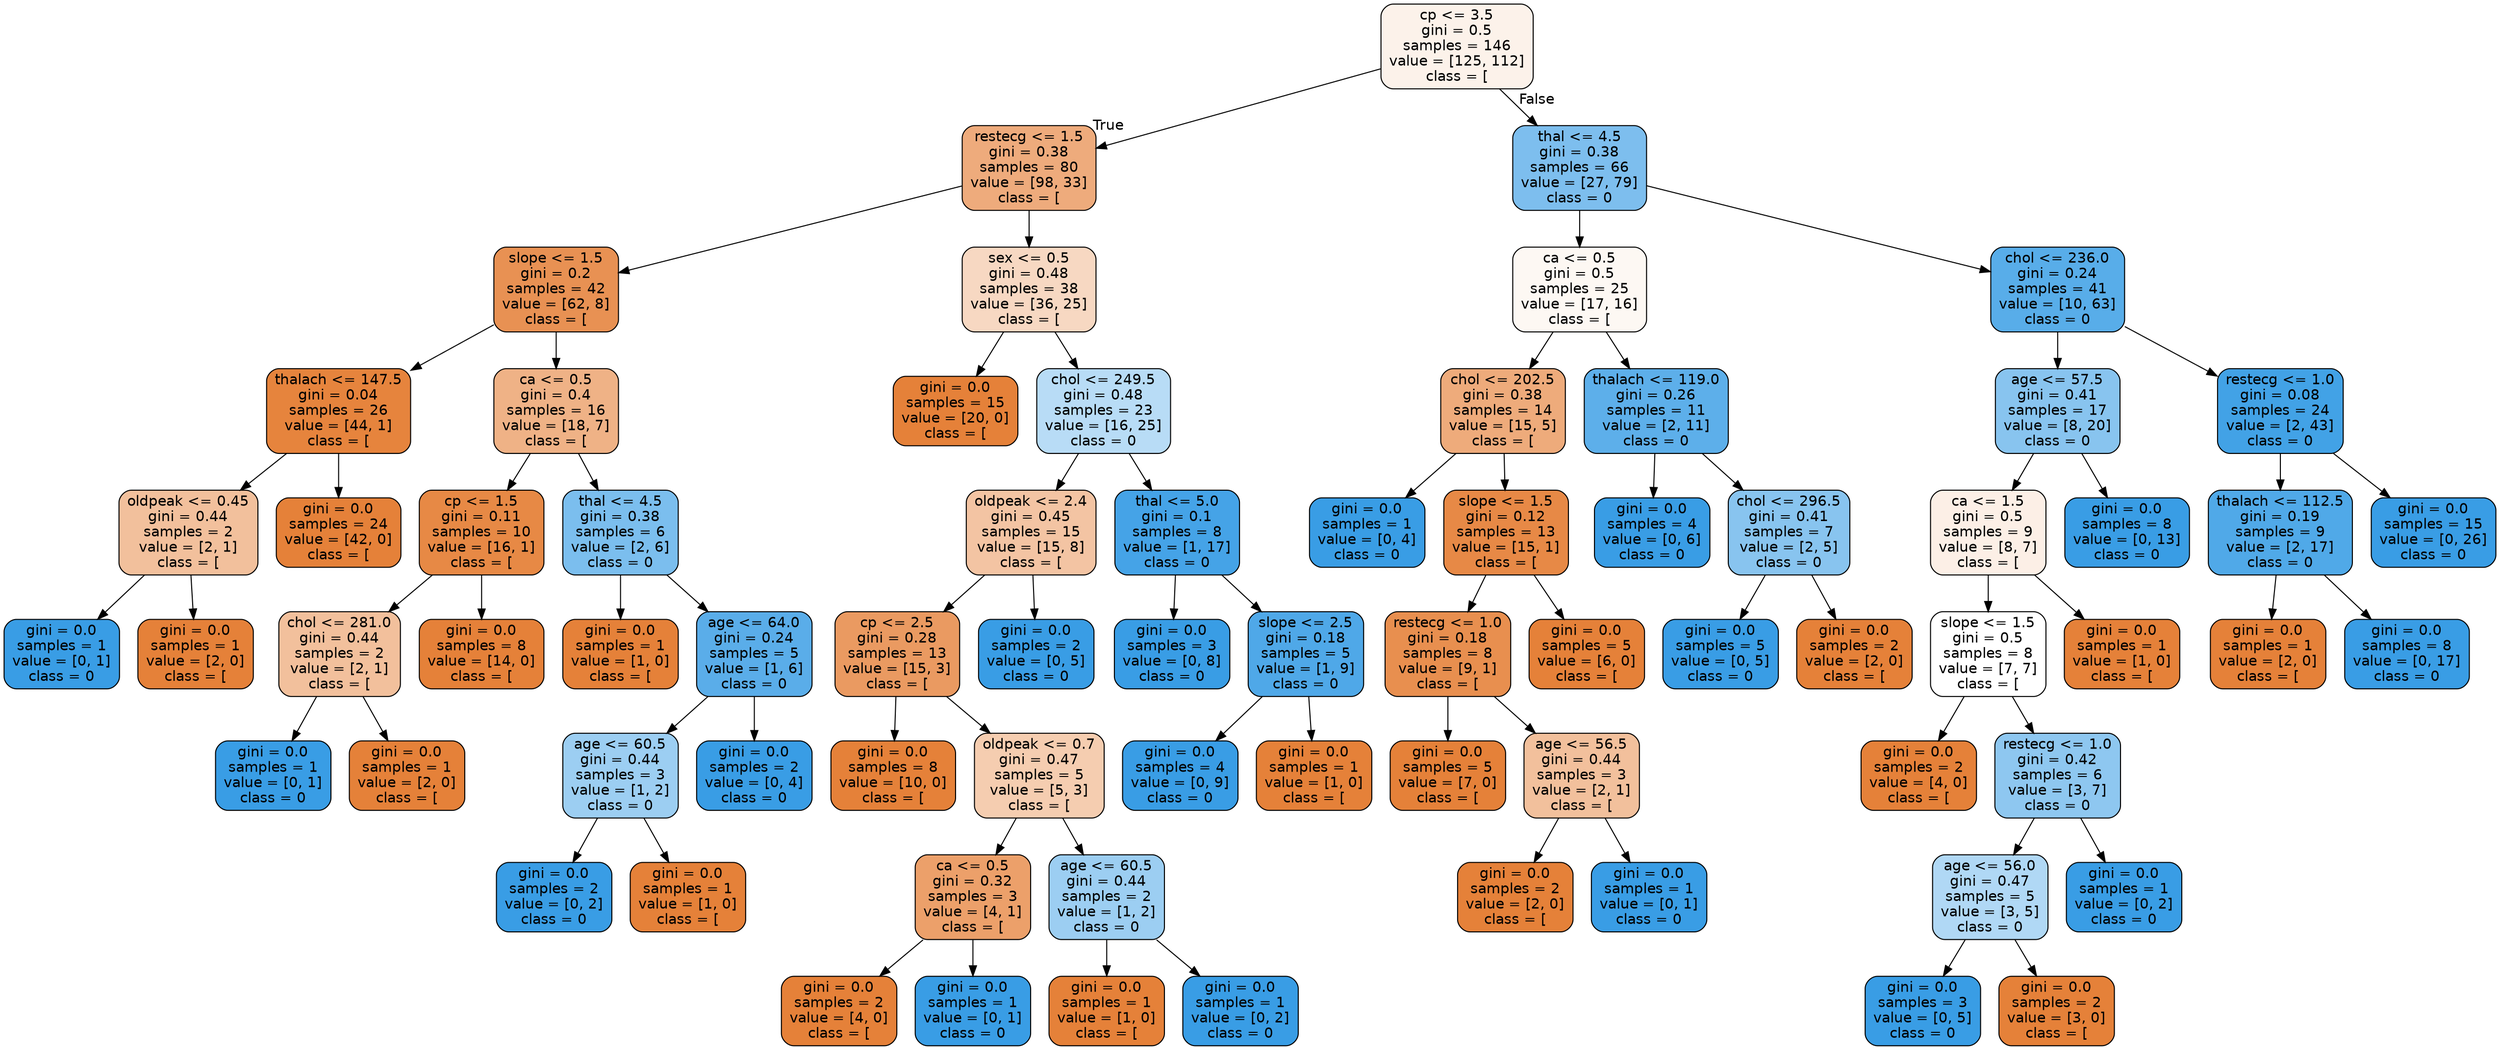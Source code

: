 digraph Tree {
node [shape=box, style="filled, rounded", color="black", fontname=helvetica] ;
edge [fontname=helvetica] ;
0 [label="cp <= 3.5\ngini = 0.5\nsamples = 146\nvalue = [125, 112]\nclass = [", fillcolor="#fcf2ea"] ;
1 [label="restecg <= 1.5\ngini = 0.38\nsamples = 80\nvalue = [98, 33]\nclass = [", fillcolor="#eeab7c"] ;
0 -> 1 [labeldistance=2.5, labelangle=45, headlabel="True"] ;
2 [label="slope <= 1.5\ngini = 0.2\nsamples = 42\nvalue = [62, 8]\nclass = [", fillcolor="#e89153"] ;
1 -> 2 ;
3 [label="thalach <= 147.5\ngini = 0.04\nsamples = 26\nvalue = [44, 1]\nclass = [", fillcolor="#e6843d"] ;
2 -> 3 ;
4 [label="oldpeak <= 0.45\ngini = 0.44\nsamples = 2\nvalue = [2, 1]\nclass = [", fillcolor="#f2c09c"] ;
3 -> 4 ;
5 [label="gini = 0.0\nsamples = 1\nvalue = [0, 1]\nclass = 0", fillcolor="#399de5"] ;
4 -> 5 ;
6 [label="gini = 0.0\nsamples = 1\nvalue = [2, 0]\nclass = [", fillcolor="#e58139"] ;
4 -> 6 ;
7 [label="gini = 0.0\nsamples = 24\nvalue = [42, 0]\nclass = [", fillcolor="#e58139"] ;
3 -> 7 ;
8 [label="ca <= 0.5\ngini = 0.4\nsamples = 16\nvalue = [18, 7]\nclass = [", fillcolor="#efb286"] ;
2 -> 8 ;
9 [label="cp <= 1.5\ngini = 0.11\nsamples = 10\nvalue = [16, 1]\nclass = [", fillcolor="#e78945"] ;
8 -> 9 ;
10 [label="chol <= 281.0\ngini = 0.44\nsamples = 2\nvalue = [2, 1]\nclass = [", fillcolor="#f2c09c"] ;
9 -> 10 ;
11 [label="gini = 0.0\nsamples = 1\nvalue = [0, 1]\nclass = 0", fillcolor="#399de5"] ;
10 -> 11 ;
12 [label="gini = 0.0\nsamples = 1\nvalue = [2, 0]\nclass = [", fillcolor="#e58139"] ;
10 -> 12 ;
13 [label="gini = 0.0\nsamples = 8\nvalue = [14, 0]\nclass = [", fillcolor="#e58139"] ;
9 -> 13 ;
14 [label="thal <= 4.5\ngini = 0.38\nsamples = 6\nvalue = [2, 6]\nclass = 0", fillcolor="#7bbeee"] ;
8 -> 14 ;
15 [label="gini = 0.0\nsamples = 1\nvalue = [1, 0]\nclass = [", fillcolor="#e58139"] ;
14 -> 15 ;
16 [label="age <= 64.0\ngini = 0.24\nsamples = 5\nvalue = [1, 6]\nclass = 0", fillcolor="#5aade9"] ;
14 -> 16 ;
17 [label="age <= 60.5\ngini = 0.44\nsamples = 3\nvalue = [1, 2]\nclass = 0", fillcolor="#9ccef2"] ;
16 -> 17 ;
18 [label="gini = 0.0\nsamples = 2\nvalue = [0, 2]\nclass = 0", fillcolor="#399de5"] ;
17 -> 18 ;
19 [label="gini = 0.0\nsamples = 1\nvalue = [1, 0]\nclass = [", fillcolor="#e58139"] ;
17 -> 19 ;
20 [label="gini = 0.0\nsamples = 2\nvalue = [0, 4]\nclass = 0", fillcolor="#399de5"] ;
16 -> 20 ;
21 [label="sex <= 0.5\ngini = 0.48\nsamples = 38\nvalue = [36, 25]\nclass = [", fillcolor="#f7d8c2"] ;
1 -> 21 ;
22 [label="gini = 0.0\nsamples = 15\nvalue = [20, 0]\nclass = [", fillcolor="#e58139"] ;
21 -> 22 ;
23 [label="chol <= 249.5\ngini = 0.48\nsamples = 23\nvalue = [16, 25]\nclass = 0", fillcolor="#b8dcf6"] ;
21 -> 23 ;
24 [label="oldpeak <= 2.4\ngini = 0.45\nsamples = 15\nvalue = [15, 8]\nclass = [", fillcolor="#f3c4a3"] ;
23 -> 24 ;
25 [label="cp <= 2.5\ngini = 0.28\nsamples = 13\nvalue = [15, 3]\nclass = [", fillcolor="#ea9a61"] ;
24 -> 25 ;
26 [label="gini = 0.0\nsamples = 8\nvalue = [10, 0]\nclass = [", fillcolor="#e58139"] ;
25 -> 26 ;
27 [label="oldpeak <= 0.7\ngini = 0.47\nsamples = 5\nvalue = [5, 3]\nclass = [", fillcolor="#f5cdb0"] ;
25 -> 27 ;
28 [label="ca <= 0.5\ngini = 0.32\nsamples = 3\nvalue = [4, 1]\nclass = [", fillcolor="#eca06a"] ;
27 -> 28 ;
29 [label="gini = 0.0\nsamples = 2\nvalue = [4, 0]\nclass = [", fillcolor="#e58139"] ;
28 -> 29 ;
30 [label="gini = 0.0\nsamples = 1\nvalue = [0, 1]\nclass = 0", fillcolor="#399de5"] ;
28 -> 30 ;
31 [label="age <= 60.5\ngini = 0.44\nsamples = 2\nvalue = [1, 2]\nclass = 0", fillcolor="#9ccef2"] ;
27 -> 31 ;
32 [label="gini = 0.0\nsamples = 1\nvalue = [1, 0]\nclass = [", fillcolor="#e58139"] ;
31 -> 32 ;
33 [label="gini = 0.0\nsamples = 1\nvalue = [0, 2]\nclass = 0", fillcolor="#399de5"] ;
31 -> 33 ;
34 [label="gini = 0.0\nsamples = 2\nvalue = [0, 5]\nclass = 0", fillcolor="#399de5"] ;
24 -> 34 ;
35 [label="thal <= 5.0\ngini = 0.1\nsamples = 8\nvalue = [1, 17]\nclass = 0", fillcolor="#45a3e7"] ;
23 -> 35 ;
36 [label="gini = 0.0\nsamples = 3\nvalue = [0, 8]\nclass = 0", fillcolor="#399de5"] ;
35 -> 36 ;
37 [label="slope <= 2.5\ngini = 0.18\nsamples = 5\nvalue = [1, 9]\nclass = 0", fillcolor="#4fa8e8"] ;
35 -> 37 ;
38 [label="gini = 0.0\nsamples = 4\nvalue = [0, 9]\nclass = 0", fillcolor="#399de5"] ;
37 -> 38 ;
39 [label="gini = 0.0\nsamples = 1\nvalue = [1, 0]\nclass = [", fillcolor="#e58139"] ;
37 -> 39 ;
40 [label="thal <= 4.5\ngini = 0.38\nsamples = 66\nvalue = [27, 79]\nclass = 0", fillcolor="#7dbeee"] ;
0 -> 40 [labeldistance=2.5, labelangle=-45, headlabel="False"] ;
41 [label="ca <= 0.5\ngini = 0.5\nsamples = 25\nvalue = [17, 16]\nclass = [", fillcolor="#fdf8f3"] ;
40 -> 41 ;
42 [label="chol <= 202.5\ngini = 0.38\nsamples = 14\nvalue = [15, 5]\nclass = [", fillcolor="#eeab7b"] ;
41 -> 42 ;
43 [label="gini = 0.0\nsamples = 1\nvalue = [0, 4]\nclass = 0", fillcolor="#399de5"] ;
42 -> 43 ;
44 [label="slope <= 1.5\ngini = 0.12\nsamples = 13\nvalue = [15, 1]\nclass = [", fillcolor="#e78946"] ;
42 -> 44 ;
45 [label="restecg <= 1.0\ngini = 0.18\nsamples = 8\nvalue = [9, 1]\nclass = [", fillcolor="#e88f4f"] ;
44 -> 45 ;
46 [label="gini = 0.0\nsamples = 5\nvalue = [7, 0]\nclass = [", fillcolor="#e58139"] ;
45 -> 46 ;
47 [label="age <= 56.5\ngini = 0.44\nsamples = 3\nvalue = [2, 1]\nclass = [", fillcolor="#f2c09c"] ;
45 -> 47 ;
48 [label="gini = 0.0\nsamples = 2\nvalue = [2, 0]\nclass = [", fillcolor="#e58139"] ;
47 -> 48 ;
49 [label="gini = 0.0\nsamples = 1\nvalue = [0, 1]\nclass = 0", fillcolor="#399de5"] ;
47 -> 49 ;
50 [label="gini = 0.0\nsamples = 5\nvalue = [6, 0]\nclass = [", fillcolor="#e58139"] ;
44 -> 50 ;
51 [label="thalach <= 119.0\ngini = 0.26\nsamples = 11\nvalue = [2, 11]\nclass = 0", fillcolor="#5dafea"] ;
41 -> 51 ;
52 [label="gini = 0.0\nsamples = 4\nvalue = [0, 6]\nclass = 0", fillcolor="#399de5"] ;
51 -> 52 ;
53 [label="chol <= 296.5\ngini = 0.41\nsamples = 7\nvalue = [2, 5]\nclass = 0", fillcolor="#88c4ef"] ;
51 -> 53 ;
54 [label="gini = 0.0\nsamples = 5\nvalue = [0, 5]\nclass = 0", fillcolor="#399de5"] ;
53 -> 54 ;
55 [label="gini = 0.0\nsamples = 2\nvalue = [2, 0]\nclass = [", fillcolor="#e58139"] ;
53 -> 55 ;
56 [label="chol <= 236.0\ngini = 0.24\nsamples = 41\nvalue = [10, 63]\nclass = 0", fillcolor="#58ade9"] ;
40 -> 56 ;
57 [label="age <= 57.5\ngini = 0.41\nsamples = 17\nvalue = [8, 20]\nclass = 0", fillcolor="#88c4ef"] ;
56 -> 57 ;
58 [label="ca <= 1.5\ngini = 0.5\nsamples = 9\nvalue = [8, 7]\nclass = [", fillcolor="#fcefe6"] ;
57 -> 58 ;
59 [label="slope <= 1.5\ngini = 0.5\nsamples = 8\nvalue = [7, 7]\nclass = [", fillcolor="#ffffff"] ;
58 -> 59 ;
60 [label="gini = 0.0\nsamples = 2\nvalue = [4, 0]\nclass = [", fillcolor="#e58139"] ;
59 -> 60 ;
61 [label="restecg <= 1.0\ngini = 0.42\nsamples = 6\nvalue = [3, 7]\nclass = 0", fillcolor="#8ec7f0"] ;
59 -> 61 ;
62 [label="age <= 56.0\ngini = 0.47\nsamples = 5\nvalue = [3, 5]\nclass = 0", fillcolor="#b0d8f5"] ;
61 -> 62 ;
63 [label="gini = 0.0\nsamples = 3\nvalue = [0, 5]\nclass = 0", fillcolor="#399de5"] ;
62 -> 63 ;
64 [label="gini = 0.0\nsamples = 2\nvalue = [3, 0]\nclass = [", fillcolor="#e58139"] ;
62 -> 64 ;
65 [label="gini = 0.0\nsamples = 1\nvalue = [0, 2]\nclass = 0", fillcolor="#399de5"] ;
61 -> 65 ;
66 [label="gini = 0.0\nsamples = 1\nvalue = [1, 0]\nclass = [", fillcolor="#e58139"] ;
58 -> 66 ;
67 [label="gini = 0.0\nsamples = 8\nvalue = [0, 13]\nclass = 0", fillcolor="#399de5"] ;
57 -> 67 ;
68 [label="restecg <= 1.0\ngini = 0.08\nsamples = 24\nvalue = [2, 43]\nclass = 0", fillcolor="#42a2e6"] ;
56 -> 68 ;
69 [label="thalach <= 112.5\ngini = 0.19\nsamples = 9\nvalue = [2, 17]\nclass = 0", fillcolor="#50a9e8"] ;
68 -> 69 ;
70 [label="gini = 0.0\nsamples = 1\nvalue = [2, 0]\nclass = [", fillcolor="#e58139"] ;
69 -> 70 ;
71 [label="gini = 0.0\nsamples = 8\nvalue = [0, 17]\nclass = 0", fillcolor="#399de5"] ;
69 -> 71 ;
72 [label="gini = 0.0\nsamples = 15\nvalue = [0, 26]\nclass = 0", fillcolor="#399de5"] ;
68 -> 72 ;
}